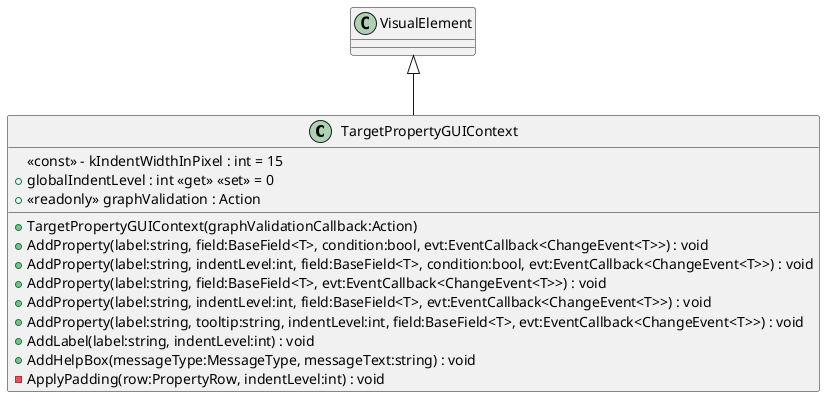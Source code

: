@startuml
class TargetPropertyGUIContext {
    <<const>> - kIndentWidthInPixel : int = 15
    + globalIndentLevel : int <<get>> <<set>> = 0
    + <<readonly>> graphValidation : Action
    + TargetPropertyGUIContext(graphValidationCallback:Action)
    + AddProperty(label:string, field:BaseField<T>, condition:bool, evt:EventCallback<ChangeEvent<T>>) : void
    + AddProperty(label:string, indentLevel:int, field:BaseField<T>, condition:bool, evt:EventCallback<ChangeEvent<T>>) : void
    + AddProperty(label:string, field:BaseField<T>, evt:EventCallback<ChangeEvent<T>>) : void
    + AddProperty(label:string, indentLevel:int, field:BaseField<T>, evt:EventCallback<ChangeEvent<T>>) : void
    + AddProperty(label:string, tooltip:string, indentLevel:int, field:BaseField<T>, evt:EventCallback<ChangeEvent<T>>) : void
    + AddLabel(label:string, indentLevel:int) : void
    + AddHelpBox(messageType:MessageType, messageText:string) : void
    - ApplyPadding(row:PropertyRow, indentLevel:int) : void
}
VisualElement <|-- TargetPropertyGUIContext
@enduml
